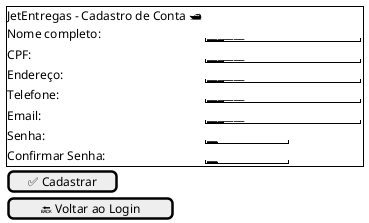 @startsalt
{
{+
  JetEntregas - Cadastro de Conta 🛥️

  Nome completo:        | "___________________"
  CPF:                  | "___________________"
  Endereço:             | "___________________"
  Telefone:             | "___________________"
  Email:                | "___________________"
  Senha:                | "__________"
  Confirmar Senha:      | "__________"
}

[ ✅ Cadastrar ]
[ 🔙 Voltar ao Login ]
}
@endsalt
